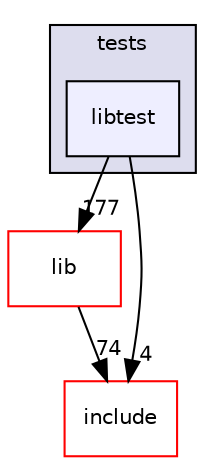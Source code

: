 digraph "components/curl/tests/libtest" {
  compound=true
  node [ fontsize="10", fontname="Helvetica"];
  edge [ labelfontsize="10", labelfontname="Helvetica"];
  subgraph clusterdir_c8a2a421f641dc9212666197c7c3274f {
    graph [ bgcolor="#ddddee", pencolor="black", label="tests" fontname="Helvetica", fontsize="10", URL="dir_c8a2a421f641dc9212666197c7c3274f.html"]
  dir_552a291d8f82227c456f88df951af9f9 [shape=box, label="libtest", style="filled", fillcolor="#eeeeff", pencolor="black", URL="dir_552a291d8f82227c456f88df951af9f9.html"];
  }
  dir_efb6013f246e7f8b3181c5014844a411 [shape=box label="lib" fillcolor="white" style="filled" color="red" URL="dir_efb6013f246e7f8b3181c5014844a411.html"];
  dir_cd676b23329fa89648a4b0e59818ada0 [shape=box label="include" fillcolor="white" style="filled" color="red" URL="dir_cd676b23329fa89648a4b0e59818ada0.html"];
  dir_efb6013f246e7f8b3181c5014844a411->dir_cd676b23329fa89648a4b0e59818ada0 [headlabel="74", labeldistance=1.5 headhref="dir_000008_000015.html"];
  dir_552a291d8f82227c456f88df951af9f9->dir_efb6013f246e7f8b3181c5014844a411 [headlabel="177", labeldistance=1.5 headhref="dir_000012_000008.html"];
  dir_552a291d8f82227c456f88df951af9f9->dir_cd676b23329fa89648a4b0e59818ada0 [headlabel="4", labeldistance=1.5 headhref="dir_000012_000015.html"];
}
